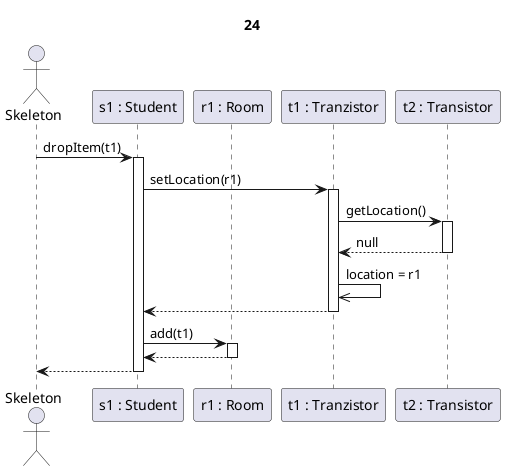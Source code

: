 @startuml transistor drop 1

title 24

actor Skeleton as sk
participant "s1 : Student" as s
participant "r1 : Room" as r
Participant "t1 : Tranzistor" as tranz1
participant "t2 : Transistor" as tranz2

sk->s ++: dropItem(t1)

s-> tranz1 ++: setLocation(r1)

tranz1->tranz2 ++: getLocation()
tranz2-->tranz1 --: null

tranz1 ->> tranz1 : location = r1

s <-- tranz1 --:

s -> r ++: add(t1)
r-->s --:

s-->sk --:

@enduml